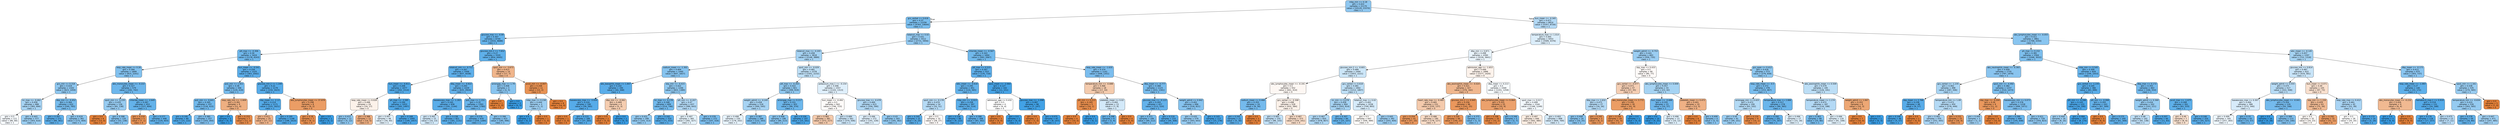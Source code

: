 digraph Tree {
node [shape=box, style="filled, rounded", color="black", fontname="helvetica"] ;
edge [fontname="helvetica"] ;
0 [label="mbp_min <= 0.18\ngini = 0.422\nsamples = 21170\nvalue = [10120, 23370]\nclass = 1", fillcolor="#8fc7f0"] ;
1 [label="gcs_verbal <= 0.618\ngini = 0.37\nsamples = 12256\nvalue = [4763, 14644]\nclass = 1", fillcolor="#79bded"] ;
0 -> 1 [labeldistance=2.5, labelangle=45, headlabel="True"] ;
2 [label="glucose_max <= -0.09\ngini = 0.307\nsamples = 6744\nvalue = [2032, 8688]\nclass = 1", fillcolor="#67b4eb"] ;
1 -> 2 ;
3 [label="ptt_max <= -0.306\ngini = 0.34\nsamples = 3424\nvalue = [1178, 4243]\nclass = 1", fillcolor="#70b8ec"] ;
2 -> 3 ;
4 [label="resp_rate_mean <= 0.26\ngini = 0.394\nsamples = 1899\nvalue = [815, 2201]\nclass = 1", fillcolor="#82c1ef"] ;
3 -> 4 ;
5 [label="gcs_min <= 0.318\ngini = 0.419\nsamples = 1320\nvalue = [623, 1459]\nclass = 1", fillcolor="#8ec7f0"] ;
4 -> 5 ;
6 [label="inr_max <= -0.462\ngini = 0.458\nsamples = 688\nvalue = [383, 694]\nclass = 1", fillcolor="#a6d3f3"] ;
5 -> 6 ;
7 [label="gini = 0.5\nsamples = 111\nvalue = [80, 84]\nclass = 1", fillcolor="#f6fafe"] ;
6 -> 7 ;
8 [label="gini = 0.443\nsamples = 577\nvalue = [303, 610]\nclass = 1", fillcolor="#9bcef2"] ;
6 -> 8 ;
9 [label="dbp_min <= -0.452\ngini = 0.364\nsamples = 632\nvalue = [240, 765]\nclass = 1", fillcolor="#77bced"] ;
5 -> 9 ;
10 [label="gini = 0.267\nsamples = 271\nvalue = [68, 361]\nclass = 1", fillcolor="#5eafea"] ;
9 -> 10 ;
11 [label="gini = 0.419\nsamples = 361\nvalue = [172, 404]\nclass = 1", fillcolor="#8dc7f0"] ;
9 -> 11 ;
12 [label="abs_monocytes_mean <= -0.222\ngini = 0.327\nsamples = 579\nvalue = [192, 742]\nclass = 1", fillcolor="#6cb6ec"] ;
4 -> 12 ;
13 [label="spo2_min <= -5.235\ngini = 0.435\nsamples = 126\nvalue = [65, 138]\nclass = 1", fillcolor="#96cbf1"] ;
12 -> 13 ;
14 [label="gini = 0.0\nsamples = 6\nvalue = [13, 0]\nclass = 0", fillcolor="#e58139"] ;
13 -> 14 ;
15 [label="gini = 0.398\nsamples = 120\nvalue = [52, 138]\nclass = 1", fillcolor="#84c2ef"] ;
13 -> 15 ;
16 [label="chloride_mean <= -2.645\ngini = 0.287\nsamples = 453\nvalue = [127, 604]\nclass = 1", fillcolor="#63b2ea"] ;
12 -> 16 ;
17 [label="gini = 0.219\nsamples = 5\nvalue = [7, 1]\nclass = 0", fillcolor="#e99355"] ;
16 -> 17 ;
18 [label="gini = 0.277\nsamples = 448\nvalue = [120, 603]\nclass = 1", fillcolor="#60b1ea"] ;
16 -> 18 ;
19 [label="bun_mean <= -0.541\ngini = 0.256\nsamples = 1525\nvalue = [363, 2042]\nclass = 1", fillcolor="#5caeea"] ;
3 -> 19 ;
20 [label="po2_min <= 1.921\ngini = 0.36\nsamples = 346\nvalue = [129, 419]\nclass = 1", fillcolor="#76bbed"] ;
19 -> 20 ;
21 [label="po2_min <= -0.641\ngini = 0.345\nsamples = 337\nvalue = [118, 415]\nclass = 1", fillcolor="#71b9ec"] ;
20 -> 21 ;
22 [label="gini = 0.195\nsamples = 80\nvalue = [15, 122]\nclass = 1", fillcolor="#51a9e8"] ;
21 -> 22 ;
23 [label="gini = 0.385\nsamples = 257\nvalue = [103, 293]\nclass = 1", fillcolor="#7fbfee"] ;
21 -> 23 ;
24 [label="resp_rate_min <= -1.609\ngini = 0.391\nsamples = 9\nvalue = [11, 4]\nclass = 0", fillcolor="#eeaf81"] ;
20 -> 24 ;
25 [label="gini = 0.0\nsamples = 2\nvalue = [0, 3]\nclass = 1", fillcolor="#399de5"] ;
24 -> 25 ;
26 [label="gini = 0.153\nsamples = 7\nvalue = [11, 1]\nclass = 0", fillcolor="#e78c4b"] ;
24 -> 26 ;
27 [label="glucose_min.2 <= 1.249\ngini = 0.22\nsamples = 1179\nvalue = [234, 1623]\nclass = 1", fillcolor="#56abe9"] ;
19 -> 27 ;
28 [label="sbp_mean <= -2.13\ngini = 0.214\nsamples = 1171\nvalue = [225, 1621]\nclass = 1", fillcolor="#54abe9"] ;
27 -> 28 ;
29 [label="gini = 0.411\nsamples = 25\nvalue = [27, 11]\nclass = 0", fillcolor="#f0b48a"] ;
28 -> 29 ;
30 [label="gini = 0.195\nsamples = 1146\nvalue = [198, 1610]\nclass = 1", fillcolor="#51a9e8"] ;
28 -> 30 ;
31 [label="abs_lymphocytes_mean <= 37.878\ngini = 0.298\nsamples = 8\nvalue = [9, 2]\nclass = 0", fillcolor="#eb9d65"] ;
27 -> 31 ;
32 [label="gini = 0.18\nsamples = 7\nvalue = [9, 1]\nclass = 0", fillcolor="#e88f4f"] ;
31 -> 32 ;
33 [label="gini = 0.0\nsamples = 1\nvalue = [0, 1]\nclass = 1", fillcolor="#399de5"] ;
31 -> 33 ;
34 [label="glucose_min.2 <= 7.652\ngini = 0.27\nsamples = 3320\nvalue = [854, 4445]\nclass = 1", fillcolor="#5fb0ea"] ;
2 -> 34 ;
35 [label="totalco2_min <= -0.711\ngini = 0.267\nsamples = 3306\nvalue = [837, 4438]\nclass = 1", fillcolor="#5eafea"] ;
34 -> 35 ;
36 [label="bun_mean <= -0.811\ngini = 0.208\nsamples = 1077\nvalue = [202, 1514]\nclass = 1", fillcolor="#53aae8"] ;
35 -> 36 ;
37 [label="resp_rate_mean <= 0.028\ngini = 0.498\nsamples = 24\nvalue = [19, 17]\nclass = 0", fillcolor="#fcf2ea"] ;
36 -> 37 ;
38 [label="gini = 0.415\nsamples = 12\nvalue = [5, 12]\nclass = 1", fillcolor="#8bc6f0"] ;
37 -> 38 ;
39 [label="gini = 0.388\nsamples = 12\nvalue = [14, 5]\nclass = 0", fillcolor="#eeae80"] ;
37 -> 39 ;
40 [label="ph_max <= -3.585\ngini = 0.194\nsamples = 1053\nvalue = [183, 1497]\nclass = 1", fillcolor="#51a9e8"] ;
36 -> 40 ;
41 [label="gini = 0.497\nsamples = 48\nvalue = [34, 40]\nclass = 1", fillcolor="#e1f0fb"] ;
40 -> 41 ;
42 [label="gini = 0.168\nsamples = 1005\nvalue = [149, 1457]\nclass = 1", fillcolor="#4da7e8"] ;
40 -> 42 ;
43 [label="dbp_mean <= -0.822\ngini = 0.293\nsamples = 2229\nvalue = [635, 2924]\nclass = 1", fillcolor="#64b2eb"] ;
35 -> 43 ;
44 [label="baseexcess_max <= -1.283\ngini = 0.245\nsamples = 836\nvalue = [191, 1144]\nclass = 1", fillcolor="#5aade9"] ;
43 -> 44 ;
45 [label="gini = 0.491\nsamples = 15\nvalue = [10, 13]\nclass = 1", fillcolor="#d1e8f9"] ;
44 -> 45 ;
46 [label="gini = 0.238\nsamples = 821\nvalue = [181, 1131]\nclass = 1", fillcolor="#59ade9"] ;
44 -> 46 ;
47 [label="po2_max <= 1.151\ngini = 0.32\nsamples = 1393\nvalue = [444, 1780]\nclass = 1", fillcolor="#6ab5eb"] ;
43 -> 47 ;
48 [label="gini = 0.279\nsamples = 970\nvalue = [259, 1284]\nclass = 1", fillcolor="#61b1ea"] ;
47 -> 48 ;
49 [label="gini = 0.396\nsamples = 423\nvalue = [185, 496]\nclass = 1", fillcolor="#83c2ef"] ;
47 -> 49 ;
50 [label="spo2_min <= -3.673\ngini = 0.413\nsamples = 14\nvalue = [17, 7]\nclass = 0", fillcolor="#f0b58b"] ;
34 -> 50 ;
51 [label="aniongap_max <= 1.79\ngini = 0.408\nsamples = 3\nvalue = [2, 5]\nclass = 1", fillcolor="#88c4ef"] ;
50 -> 51 ;
52 [label="gini = 0.0\nsamples = 1\nvalue = [2, 0]\nclass = 0", fillcolor="#e58139"] ;
51 -> 52 ;
53 [label="gini = 0.0\nsamples = 2\nvalue = [0, 5]\nclass = 1", fillcolor="#399de5"] ;
51 -> 53 ;
54 [label="pco2_min <= -0.007\ngini = 0.208\nsamples = 11\nvalue = [15, 2]\nclass = 0", fillcolor="#e89253"] ;
50 -> 54 ;
55 [label="mbp_max <= 0.238\ngini = 0.444\nsamples = 3\nvalue = [1, 2]\nclass = 1", fillcolor="#9ccef2"] ;
54 -> 55 ;
56 [label="gini = 0.0\nsamples = 2\nvalue = [0, 2]\nclass = 1", fillcolor="#399de5"] ;
55 -> 56 ;
57 [label="gini = 0.0\nsamples = 1\nvalue = [1, 0]\nclass = 0", fillcolor="#e58139"] ;
55 -> 57 ;
58 [label="gini = 0.0\nsamples = 8\nvalue = [14, 0]\nclass = 0", fillcolor="#e58139"] ;
54 -> 58 ;
59 [label="totalco2_max <= 0.02\ngini = 0.431\nsamples = 5512\nvalue = [2731, 5956]\nclass = 1", fillcolor="#94caf1"] ;
1 -> 59 ;
60 [label="totalco2_max <= -0.205\ngini = 0.458\nsamples = 3818\nvalue = [2148, 3889]\nclass = 1", fillcolor="#a6d3f3"] ;
59 -> 60 ;
61 [label="sodium_mean <= -1.302\ngini = 0.404\nsamples = 1440\nvalue = [647, 1657]\nclass = 1", fillcolor="#86c3ef"] ;
60 -> 61 ;
62 [label="abs_basophils_mean <= 1.847\ngini = 0.242\nsamples = 194\nvalue = [44, 268]\nclass = 1", fillcolor="#5aade9"] ;
61 -> 62 ;
63 [label="baseexcess_max <= -3.934\ngini = 0.224\nsamples = 190\nvalue = [39, 265]\nclass = 1", fillcolor="#56abe9"] ;
62 -> 63 ;
64 [label="gini = 0.0\nsamples = 1\nvalue = [2, 0]\nclass = 0", fillcolor="#e58139"] ;
63 -> 64 ;
65 [label="gini = 0.215\nsamples = 189\nvalue = [37, 265]\nclass = 1", fillcolor="#55abe9"] ;
63 -> 65 ;
66 [label="dbp_min <= -0.061\ngini = 0.469\nsamples = 4\nvalue = [5, 3]\nclass = 0", fillcolor="#f5cdb0"] ;
62 -> 66 ;
67 [label="gini = 0.0\nsamples = 2\nvalue = [5, 0]\nclass = 0", fillcolor="#e58139"] ;
66 -> 67 ;
68 [label="gini = 0.0\nsamples = 2\nvalue = [0, 3]\nclass = 1", fillcolor="#399de5"] ;
66 -> 68 ;
69 [label="sbp_min <= -0.415\ngini = 0.422\nsamples = 1246\nvalue = [603, 1389]\nclass = 1", fillcolor="#8fc8f0"] ;
61 -> 69 ;
70 [label="inr_max <= -0.178\ngini = 0.346\nsamples = 609\nvalue = [214, 746]\nclass = 1", fillcolor="#72b9ec"] ;
69 -> 70 ;
71 [label="gini = 0.431\nsamples = 299\nvalue = [143, 313]\nclass = 1", fillcolor="#93caf1"] ;
70 -> 71 ;
72 [label="gini = 0.242\nsamples = 310\nvalue = [71, 433]\nclass = 1", fillcolor="#59ade9"] ;
70 -> 72 ;
73 [label="ptt_min <= -0.207\ngini = 0.47\nsamples = 637\nvalue = [389, 643]\nclass = 1", fillcolor="#b1d8f5"] ;
69 -> 73 ;
74 [label="gini = 0.497\nsamples = 365\nvalue = [282, 327]\nclass = 1", fillcolor="#e4f2fb"] ;
73 -> 74 ;
75 [label="gini = 0.378\nsamples = 272\nvalue = [107, 316]\nclass = 1", fillcolor="#7cbeee"] ;
73 -> 75 ;
76 [label="spo2_min <= -0.029\ngini = 0.481\nsamples = 2378\nvalue = [1501, 2232]\nclass = 1", fillcolor="#bedff6"] ;
60 -> 76 ;
77 [label="ptt_max <= -0.263\ngini = 0.422\nsamples = 821\nvalue = [399, 919]\nclass = 1", fillcolor="#8fc8f0"] ;
76 -> 77 ;
78 [label="weight_admit <= -0.245\ngini = 0.458\nsamples = 518\nvalue = [300, 545]\nclass = 1", fillcolor="#a6d3f3"] ;
77 -> 78 ;
79 [label="gini = 0.498\nsamples = 230\nvalue = [178, 202]\nclass = 1", fillcolor="#e7f3fc"] ;
78 -> 79 ;
80 [label="gini = 0.387\nsamples = 288\nvalue = [122, 343]\nclass = 1", fillcolor="#7fc0ee"] ;
78 -> 80 ;
81 [label="aniongap_max <= 0.217\ngini = 0.331\nsamples = 303\nvalue = [99, 374]\nclass = 1", fillcolor="#6db7ec"] ;
77 -> 81 ;
82 [label="gini = 0.406\nsamples = 196\nvalue = [84, 213]\nclass = 1", fillcolor="#87c4ef"] ;
81 -> 82 ;
83 [label="gini = 0.156\nsamples = 107\nvalue = [15, 161]\nclass = 1", fillcolor="#4ba6e7"] ;
81 -> 83 ;
84 [label="potassium_max.1 <= -0.154\ngini = 0.496\nsamples = 1557\nvalue = [1102, 1313]\nclass = 1", fillcolor="#dfeffb"] ;
76 -> 84 ;
85 [label="bun_mean <= -0.492\ngini = 0.5\nsamples = 942\nvalue = [746, 723]\nclass = 0", fillcolor="#fefbf9"] ;
84 -> 85 ;
86 [label="gini = 0.465\nsamples = 381\nvalue = [372, 217]\nclass = 0", fillcolor="#f4caac"] ;
85 -> 86 ;
87 [label="gini = 0.489\nsamples = 561\nvalue = [374, 506]\nclass = 1", fillcolor="#cbe5f8"] ;
85 -> 87 ;
88 [label="glucose_max <= -0.478\ngini = 0.469\nsamples = 615\nvalue = [356, 590]\nclass = 1", fillcolor="#b0d8f5"] ;
84 -> 88 ;
89 [label="gini = 0.496\nsamples = 272\nvalue = [191, 228]\nclass = 1", fillcolor="#dfeffb"] ;
88 -> 89 ;
90 [label="gini = 0.43\nsamples = 343\nvalue = [165, 362]\nclass = 1", fillcolor="#93caf1"] ;
88 -> 90 ;
91 [label="chloride_mean <= -0.567\ngini = 0.343\nsamples = 1694\nvalue = [583, 2067]\nclass = 1", fillcolor="#71b9ec"] ;
59 -> 91 ;
92 [label="ptt_max <= 0.515\ngini = 0.267\nsamples = 553\nvalue = [135, 716]\nclass = 1", fillcolor="#5eafea"] ;
91 -> 92 ;
93 [label="wbc_mean <= -0.616\ngini = 0.295\nsamples = 451\nvalue = [124, 565]\nclass = 1", fillcolor="#64b3eb"] ;
92 -> 93 ;
94 [label="spo2_min <= -0.178\ngini = 0.474\nsamples = 54\nvalue = [32, 51]\nclass = 1", fillcolor="#b5daf5"] ;
93 -> 94 ;
95 [label="gini = 0.245\nsamples = 22\nvalue = [4, 24]\nclass = 1", fillcolor="#5aade9"] ;
94 -> 95 ;
96 [label="gini = 0.5\nsamples = 32\nvalue = [28, 27]\nclass = 0", fillcolor="#fefaf8"] ;
94 -> 96 ;
97 [label="mbp_min <= -0.915\ngini = 0.258\nsamples = 397\nvalue = [92, 514]\nclass = 1", fillcolor="#5cafea"] ;
93 -> 97 ;
98 [label="gini = 0.128\nsamples = 89\nvalue = [9, 122]\nclass = 1", fillcolor="#48a4e7"] ;
97 -> 98 ;
99 [label="gini = 0.288\nsamples = 308\nvalue = [83, 392]\nclass = 1", fillcolor="#63b2eb"] ;
97 -> 99 ;
100 [label="spo2_mean <= -2.064\ngini = 0.127\nsamples = 102\nvalue = [11, 151]\nclass = 1", fillcolor="#47a4e7"] ;
92 -> 100 ;
101 [label="admission_age <= 0.432\ngini = 0.5\nsamples = 4\nvalue = [4, 4]\nclass = 0", fillcolor="#ffffff"] ;
100 -> 101 ;
102 [label="gini = 0.0\nsamples = 3\nvalue = [4, 0]\nclass = 0", fillcolor="#e58139"] ;
101 -> 102 ;
103 [label="gini = 0.0\nsamples = 1\nvalue = [0, 4]\nclass = 1", fillcolor="#399de5"] ;
101 -> 103 ;
104 [label="glucose_max <= -1.098\ngini = 0.087\nsamples = 98\nvalue = [7, 147]\nclass = 1", fillcolor="#42a2e6"] ;
100 -> 104 ;
105 [label="gini = 0.0\nsamples = 1\nvalue = [1, 0]\nclass = 0", fillcolor="#e58139"] ;
104 -> 105 ;
106 [label="gini = 0.075\nsamples = 97\nvalue = [6, 147]\nclass = 1", fillcolor="#41a1e6"] ;
104 -> 106 ;
107 [label="resp_rate_mean <= -1.635\ngini = 0.374\nsamples = 1141\nvalue = [448, 1351]\nclass = 1", fillcolor="#7bbdee"] ;
91 -> 107 ;
108 [label="temperature_min <= -0.688\ngini = 0.466\nsamples = 18\nvalue = [17, 10]\nclass = 0", fillcolor="#f4cbad"] ;
107 -> 108 ;
109 [label="ptt_min <= 0.213\ngini = 0.165\nsamples = 5\nvalue = [10, 1]\nclass = 0", fillcolor="#e88e4d"] ;
108 -> 109 ;
110 [label="gini = 0.0\nsamples = 4\nvalue = [10, 0]\nclass = 0", fillcolor="#e58139"] ;
109 -> 110 ;
111 [label="gini = 0.0\nsamples = 1\nvalue = [0, 1]\nclass = 1", fillcolor="#399de5"] ;
109 -> 111 ;
112 [label="platelets_mean <= 0.02\ngini = 0.492\nsamples = 13\nvalue = [7, 9]\nclass = 1", fillcolor="#d3e9f9"] ;
108 -> 112 ;
113 [label="gini = 0.298\nsamples = 9\nvalue = [2, 9]\nclass = 1", fillcolor="#65b3eb"] ;
112 -> 113 ;
114 [label="gini = 0.0\nsamples = 4\nvalue = [5, 0]\nclass = 0", fillcolor="#e58139"] ;
112 -> 114 ;
115 [label="dbp_mean <= -0.777\ngini = 0.368\nsamples = 1123\nvalue = [431, 1341]\nclass = 1", fillcolor="#79bced"] ;
107 -> 115 ;
116 [label="glucose_max <= -0.123\ngini = 0.293\nsamples = 427\nvalue = [113, 520]\nclass = 1", fillcolor="#64b2eb"] ;
115 -> 116 ;
117 [label="gini = 0.371\nsamples = 194\nvalue = [69, 212]\nclass = 1", fillcolor="#79bded"] ;
116 -> 117 ;
118 [label="gini = 0.219\nsamples = 233\nvalue = [44, 308]\nclass = 1", fillcolor="#55abe9"] ;
116 -> 118 ;
119 [label="weight_admit <= 0.942\ngini = 0.402\nsamples = 696\nvalue = [318, 821]\nclass = 1", fillcolor="#86c3ef"] ;
115 -> 119 ;
120 [label="gini = 0.435\nsamples = 579\nvalue = [303, 643]\nclass = 1", fillcolor="#96cbf1"] ;
119 -> 120 ;
121 [label="gini = 0.143\nsamples = 117\nvalue = [15, 178]\nclass = 1", fillcolor="#4aa5e7"] ;
119 -> 121 ;
122 [label="bun_mean <= -0.345\ngini = 0.471\nsamples = 8914\nvalue = [5357, 8726]\nclass = 1", fillcolor="#b3d9f5"] ;
0 -> 122 [labeldistance=2.5, labelangle=-45, headlabel="False"] ;
123 [label="temperature_max <= 1.014\ngini = 0.495\nsamples = 5053\nvalue = [3589, 4376]\nclass = 1", fillcolor="#dbedfa"] ;
122 -> 123 ;
124 [label="dbp_min <= 0.871\ngini = 0.498\nsamples = 4390\nvalue = [3230, 3641]\nclass = 1", fillcolor="#e9f4fc"] ;
123 -> 124 ;
125 [label="glucose_min.2 <= -0.601\ngini = 0.489\nsamples = 2494\nvalue = [1653, 2221]\nclass = 1", fillcolor="#cce6f8"] ;
124 -> 125 ;
126 [label="abs_lymphocytes_mean <= -0.191\ngini = 0.5\nsamples = 552\nvalue = [441, 414]\nclass = 0", fillcolor="#fdf7f3"] ;
125 -> 126 ;
127 [label="sodium_mean <= 0.466\ngini = 0.355\nsamples = 24\nvalue = [9, 30]\nclass = 1", fillcolor="#74baed"] ;
126 -> 127 ;
128 [label="gini = 0.245\nsamples = 21\nvalue = [5, 30]\nclass = 1", fillcolor="#5aade9"] ;
127 -> 128 ;
129 [label="gini = 0.0\nsamples = 3\nvalue = [4, 0]\nclass = 0", fillcolor="#e58139"] ;
127 -> 129 ;
130 [label="gcs_verbal <= -0.308\ngini = 0.498\nsamples = 528\nvalue = [432, 384]\nclass = 0", fillcolor="#fcf1e9"] ;
126 -> 130 ;
131 [label="gini = 0.483\nsamples = 155\nvalue = [98, 143]\nclass = 1", fillcolor="#c1e0f7"] ;
130 -> 131 ;
132 [label="gini = 0.487\nsamples = 373\nvalue = [334, 241]\nclass = 0", fillcolor="#f8dcc8"] ;
130 -> 132 ;
133 [label="gcs_verbal <= 0.618\ngini = 0.481\nsamples = 1942\nvalue = [1212, 1807]\nclass = 1", fillcolor="#bedff6"] ;
125 -> 133 ;
134 [label="inr_min <= 0.078\ngini = 0.458\nsamples = 904\nvalue = [503, 914]\nclass = 1", fillcolor="#a6d3f3"] ;
133 -> 134 ;
135 [label="gini = 0.467\nsamples = 820\nvalue = [478, 807]\nclass = 1", fillcolor="#aed7f4"] ;
134 -> 135 ;
136 [label="gini = 0.307\nsamples = 84\nvalue = [25, 107]\nclass = 1", fillcolor="#67b4eb"] ;
134 -> 136 ;
137 [label="totalco2_max <= 0.02\ngini = 0.493\nsamples = 1038\nvalue = [709, 893]\nclass = 1", fillcolor="#d6ebfa"] ;
133 -> 137 ;
138 [label="gini = 0.5\nsamples = 647\nvalue = [506, 489]\nclass = 0", fillcolor="#fefbf8"] ;
137 -> 138 ;
139 [label="gini = 0.445\nsamples = 391\nvalue = [203, 404]\nclass = 1", fillcolor="#9ccef2"] ;
137 -> 139 ;
140 [label="admission_age <= -1.653\ngini = 0.499\nsamples = 1896\nvalue = [1577, 1420]\nclass = 0", fillcolor="#fcf2eb"] ;
124 -> 140 ;
141 [label="abs_eosinophils_mean <= -0.024\ngini = 0.421\nsamples = 327\nvalue = [376, 162]\nclass = 0", fillcolor="#f0b78e"] ;
140 -> 141 ;
142 [label="heart_rate_max <= -0.485\ngini = 0.465\nsamples = 231\nvalue = [235, 137]\nclass = 0", fillcolor="#f4caac"] ;
141 -> 142 ;
143 [label="gini = 0.254\nsamples = 41\nvalue = [57, 10]\nclass = 0", fillcolor="#ea975c"] ;
142 -> 143 ;
144 [label="gini = 0.486\nsamples = 190\nvalue = [178, 127]\nclass = 0", fillcolor="#f8dbc6"] ;
142 -> 144 ;
145 [label="glucose_min.2 <= 0.945\ngini = 0.256\nsamples = 96\nvalue = [141, 25]\nclass = 0", fillcolor="#ea975c"] ;
141 -> 145 ;
146 [label="gini = 0.235\nsamples = 94\nvalue = [140, 22]\nclass = 0", fillcolor="#e99558"] ;
145 -> 146 ;
147 [label="gini = 0.375\nsamples = 2\nvalue = [1, 3]\nclass = 1", fillcolor="#7bbeee"] ;
145 -> 147 ;
148 [label="dbp_mean <= 0.213\ngini = 0.5\nsamples = 1569\nvalue = [1201, 1258]\nclass = 1", fillcolor="#f6fbfe"] ;
140 -> 148 ;
149 [label="abs_lymphocytes_mean <= 0.064\ngini = 0.325\nsamples = 25\nvalue = [35, 9]\nclass = 0", fillcolor="#eca16c"] ;
148 -> 149 ;
150 [label="gini = 0.108\nsamples = 20\nvalue = [33, 2]\nclass = 0", fillcolor="#e78945"] ;
149 -> 150 ;
151 [label="gini = 0.346\nsamples = 5\nvalue = [2, 7]\nclass = 1", fillcolor="#72b9ec"] ;
149 -> 151 ;
152 [label="spo2_max <= 0.017\ngini = 0.499\nsamples = 1544\nvalue = [1166, 1249]\nclass = 1", fillcolor="#f2f8fd"] ;
148 -> 152 ;
153 [label="gini = 0.497\nsamples = 646\nvalue = [562, 480]\nclass = 0", fillcolor="#fbede2"] ;
152 -> 153 ;
154 [label="gini = 0.493\nsamples = 898\nvalue = [604, 769]\nclass = 1", fillcolor="#d5eaf9"] ;
152 -> 154 ;
155 [label="weight_admit <= -0.753\ngini = 0.441\nsamples = 663\nvalue = [359, 735]\nclass = 1", fillcolor="#9acdf2"] ;
123 -> 155 ;
156 [label="sbp_max <= 0.433\ngini = 0.5\nsamples = 90\nvalue = [80, 77]\nclass = 0", fillcolor="#fefaf8"] ;
155 -> 156 ;
157 [label="gcs_verbal <= -0.077\ngini = 0.471\nsamples = 57\nvalue = [57, 35]\nclass = 0", fillcolor="#f5ceb3"] ;
156 -> 157 ;
158 [label="dbp_max <= 1.632\ngini = 0.472\nsamples = 27\nvalue = [16, 26]\nclass = 1", fillcolor="#b3d9f5"] ;
157 -> 158 ;
159 [label="gini = 0.408\nsamples = 24\nvalue = [10, 25]\nclass = 1", fillcolor="#88c4ef"] ;
158 -> 159 ;
160 [label="gini = 0.245\nsamples = 3\nvalue = [6, 1]\nclass = 0", fillcolor="#e9965a"] ;
158 -> 160 ;
161 [label="abs_monocytes_mean <= 3.772\ngini = 0.295\nsamples = 30\nvalue = [41, 9]\nclass = 0", fillcolor="#eb9d64"] ;
157 -> 161 ;
162 [label="gini = 0.194\nsamples = 29\nvalue = [41, 5]\nclass = 0", fillcolor="#e89051"] ;
161 -> 162 ;
163 [label="gini = 0.0\nsamples = 1\nvalue = [0, 4]\nclass = 1", fillcolor="#399de5"] ;
161 -> 163 ;
164 [label="abs_lymphocytes_mean <= 0.009\ngini = 0.457\nsamples = 33\nvalue = [23, 42]\nclass = 1", fillcolor="#a5d3f3"] ;
156 -> 164 ;
165 [label="bun_mean <= -0.688\ngini = 0.335\nsamples = 23\nvalue = [10, 37]\nclass = 1", fillcolor="#6fb7ec"] ;
164 -> 165 ;
166 [label="gini = 0.0\nsamples = 10\nvalue = [0, 25]\nclass = 1", fillcolor="#399de5"] ;
165 -> 166 ;
167 [label="gini = 0.496\nsamples = 13\nvalue = [10, 12]\nclass = 1", fillcolor="#deeffb"] ;
165 -> 167 ;
168 [label="platelets_mean <= 0.472\ngini = 0.401\nsamples = 10\nvalue = [13, 5]\nclass = 0", fillcolor="#efb185"] ;
164 -> 168 ;
169 [label="gini = 0.0\nsamples = 6\nvalue = [11, 0]\nclass = 0", fillcolor="#e58139"] ;
168 -> 169 ;
170 [label="gini = 0.408\nsamples = 4\nvalue = [2, 5]\nclass = 1", fillcolor="#88c4ef"] ;
168 -> 170 ;
171 [label="gcs_eyes <= 0.412\ngini = 0.418\nsamples = 573\nvalue = [279, 658]\nclass = 1", fillcolor="#8dc7f0"] ;
155 -> 171 ;
172 [label="resp_rate_mean <= -0.5\ngini = 0.372\nsamples = 378\nvalue = [153, 467]\nclass = 1", fillcolor="#7abdee"] ;
171 -> 172 ;
173 [label="aniongap_min <= 0.425\ngini = 0.472\nsamples = 100\nvalue = [63, 102]\nclass = 1", fillcolor="#b3daf5"] ;
172 -> 173 ;
174 [label="gini = 0.44\nsamples = 91\nvalue = [49, 101]\nclass = 1", fillcolor="#99cdf2"] ;
173 -> 174 ;
175 [label="gini = 0.124\nsamples = 9\nvalue = [14, 1]\nclass = 0", fillcolor="#e78a47"] ;
173 -> 175 ;
176 [label="temperature_max <= 2.886\ngini = 0.317\nsamples = 278\nvalue = [90, 365]\nclass = 1", fillcolor="#6ab5eb"] ;
172 -> 176 ;
177 [label="gini = 0.292\nsamples = 261\nvalue = [75, 347]\nclass = 1", fillcolor="#64b2eb"] ;
176 -> 177 ;
178 [label="gini = 0.496\nsamples = 17\nvalue = [15, 18]\nclass = 1", fillcolor="#deeffb"] ;
176 -> 178 ;
179 [label="abs_eosinophils_mean <= 0.509\ngini = 0.479\nsamples = 195\nvalue = [126, 191]\nclass = 1", fillcolor="#bcdef6"] ;
171 -> 179 ;
180 [label="temperature_mean <= 1.174\ngini = 0.472\nsamples = 187\nvalue = [116, 188]\nclass = 1", fillcolor="#b3d9f5"] ;
179 -> 180 ;
181 [label="gini = 0.363\nsamples = 68\nvalue = [25, 80]\nclass = 1", fillcolor="#77bced"] ;
180 -> 181 ;
182 [label="gini = 0.496\nsamples = 119\nvalue = [91, 108]\nclass = 1", fillcolor="#e0f0fb"] ;
180 -> 182 ;
183 [label="weight_admit <= 1.067\ngini = 0.355\nsamples = 8\nvalue = [10, 3]\nclass = 0", fillcolor="#eda774"] ;
179 -> 183 ;
184 [label="gini = 0.0\nsamples = 7\nvalue = [10, 0]\nclass = 0", fillcolor="#e58139"] ;
183 -> 184 ;
185 [label="gini = 0.0\nsamples = 1\nvalue = [0, 3]\nclass = 1", fillcolor="#399de5"] ;
183 -> 185 ;
186 [label="abs_lymphocytes_mean <= -0.055\ngini = 0.411\nsamples = 3861\nvalue = [1768, 4350]\nclass = 1", fillcolor="#89c5f0"] ;
122 -> 186 ;
187 [label="ph_max <= 0.152\ngini = 0.381\nsamples = 2564\nvalue = [1046, 3032]\nclass = 1", fillcolor="#7dbfee"] ;
186 -> 187 ;
188 [label="abs_neutrophils_mean <= -0.393\ngini = 0.409\nsamples = 1735\nvalue = [797, 1979]\nclass = 1", fillcolor="#89c4ef"] ;
187 -> 188 ;
189 [label="gcs_verbal <= -1.235\ngini = 0.462\nsamples = 498\nvalue = [287, 506]\nclass = 1", fillcolor="#a9d5f4"] ;
188 -> 189 ;
190 [label="sbp_mean <= 2.768\ngini = 0.236\nsamples = 48\nvalue = [9, 57]\nclass = 1", fillcolor="#58ace9"] ;
189 -> 190 ;
191 [label="gini = 0.148\nsamples = 46\nvalue = [5, 57]\nclass = 1", fillcolor="#4aa6e7"] ;
190 -> 191 ;
192 [label="gini = 0.0\nsamples = 2\nvalue = [4, 0]\nclass = 0", fillcolor="#e58139"] ;
190 -> 192 ;
193 [label="temperature_min <= 1.09\ngini = 0.472\nsamples = 450\nvalue = [278, 449]\nclass = 1", fillcolor="#b4daf5"] ;
189 -> 193 ;
194 [label="gini = 0.462\nsamples = 435\nvalue = [252, 445]\nclass = 1", fillcolor="#a9d4f4"] ;
193 -> 194 ;
195 [label="gini = 0.231\nsamples = 15\nvalue = [26, 4]\nclass = 0", fillcolor="#e99457"] ;
193 -> 195 ;
196 [label="spo2_min <= -4.492\ngini = 0.382\nsamples = 1237\nvalue = [510, 1473]\nclass = 1", fillcolor="#7ebfee"] ;
188 -> 196 ;
197 [label="sbp_max <= -0.204\ngini = 0.26\nsamples = 9\nvalue = [11, 2]\nclass = 0", fillcolor="#ea985d"] ;
196 -> 197 ;
198 [label="gini = 0.444\nsamples = 3\nvalue = [1, 2]\nclass = 1", fillcolor="#9ccef2"] ;
197 -> 198 ;
199 [label="gini = 0.0\nsamples = 6\nvalue = [10, 0]\nclass = 0", fillcolor="#e58139"] ;
197 -> 199 ;
200 [label="baseexcess_min <= 0.073\ngini = 0.378\nsamples = 1228\nvalue = [499, 1471]\nclass = 1", fillcolor="#7cbeee"] ;
196 -> 200 ;
201 [label="gini = 0.299\nsamples = 499\nvalue = [145, 648]\nclass = 1", fillcolor="#65b3eb"] ;
200 -> 201 ;
202 [label="gini = 0.421\nsamples = 729\nvalue = [354, 823]\nclass = 1", fillcolor="#8ec7f0"] ;
200 -> 202 ;
203 [label="mbp_min <= 0.545\ngini = 0.309\nsamples = 829\nvalue = [249, 1053]\nclass = 1", fillcolor="#68b4eb"] ;
187 -> 203 ;
204 [label="gcs_verbal <= -1.235\ngini = 0.245\nsamples = 366\nvalue = [83, 499]\nclass = 1", fillcolor="#5aade9"] ;
203 -> 204 ;
205 [label="ptt_min <= -0.596\ngini = 0.143\nsamples = 123\nvalue = [16, 190]\nclass = 1", fillcolor="#4aa5e7"] ;
204 -> 205 ;
206 [label="gini = 0.444\nsamples = 16\nvalue = [8, 16]\nclass = 1", fillcolor="#9ccef2"] ;
205 -> 206 ;
207 [label="gini = 0.084\nsamples = 107\nvalue = [8, 174]\nclass = 1", fillcolor="#42a2e6"] ;
205 -> 207 ;
208 [label="ptt_min <= -0.998\ngini = 0.293\nsamples = 243\nvalue = [67, 309]\nclass = 1", fillcolor="#64b2eb"] ;
204 -> 208 ;
209 [label="gini = 0.0\nsamples = 3\nvalue = [6, 0]\nclass = 0", fillcolor="#e58139"] ;
208 -> 209 ;
210 [label="gini = 0.275\nsamples = 240\nvalue = [61, 309]\nclass = 1", fillcolor="#60b0ea"] ;
208 -> 210 ;
211 [label="dbp_max <= 0.172\ngini = 0.355\nsamples = 463\nvalue = [166, 554]\nclass = 1", fillcolor="#74baed"] ;
203 -> 211 ;
212 [label="weight_admit <= 0.369\ngini = 0.434\nsamples = 202\nvalue = [103, 221]\nclass = 1", fillcolor="#95cbf1"] ;
211 -> 212 ;
213 [label="gini = 0.48\nsamples = 142\nvalue = [92, 138]\nclass = 1", fillcolor="#bddef6"] ;
212 -> 213 ;
214 [label="gini = 0.207\nsamples = 60\nvalue = [11, 83]\nclass = 1", fillcolor="#53aae8"] ;
212 -> 214 ;
215 [label="pco2_max <= -1.675\ngini = 0.268\nsamples = 261\nvalue = [63, 333]\nclass = 1", fillcolor="#5eb0ea"] ;
211 -> 215 ;
216 [label="gini = 0.49\nsamples = 7\nvalue = [8, 6]\nclass = 0", fillcolor="#f8e0ce"] ;
215 -> 216 ;
217 [label="gini = 0.246\nsamples = 254\nvalue = [55, 327]\nclass = 1", fillcolor="#5aade9"] ;
215 -> 217 ;
218 [label="wbc_mean <= -0.145\ngini = 0.457\nsamples = 1297\nvalue = [722, 1318]\nclass = 1", fillcolor="#a5d3f3"] ;
186 -> 218 ;
219 [label="glucose_min <= 0.814\ngini = 0.487\nsamples = 622\nvalue = [419, 581]\nclass = 1", fillcolor="#c8e4f8"] ;
218 -> 219 ;
220 [label="weight_admit <= 0.555\ngini = 0.475\nsamples = 517\nvalue = [322, 508]\nclass = 1", fillcolor="#b7dbf5"] ;
219 -> 220 ;
221 [label="baseexcess_max <= 0.307\ngini = 0.494\nsamples = 388\nvalue = [272, 340]\nclass = 1", fillcolor="#d7ebfa"] ;
220 -> 221 ;
222 [label="gini = 0.499\nsamples = 345\nvalue = [257, 283]\nclass = 1", fillcolor="#edf6fd"] ;
221 -> 222 ;
223 [label="gini = 0.33\nsamples = 43\nvalue = [15, 57]\nclass = 1", fillcolor="#6db7ec"] ;
221 -> 223 ;
224 [label="abs_lymphocytes_mean <= -0.041\ngini = 0.354\nsamples = 129\nvalue = [50, 168]\nclass = 1", fillcolor="#74baed"] ;
220 -> 224 ;
225 [label="gini = 0.0\nsamples = 16\nvalue = [0, 28]\nclass = 1", fillcolor="#399de5"] ;
224 -> 225 ;
226 [label="gini = 0.388\nsamples = 113\nvalue = [50, 140]\nclass = 1", fillcolor="#80c0ee"] ;
224 -> 226 ;
227 [label="bun_mean <= 0.071\ngini = 0.49\nsamples = 105\nvalue = [97, 73]\nclass = 0", fillcolor="#f9e0ce"] ;
219 -> 227 ;
228 [label="sbp_min <= 1.159\ngini = 0.429\nsamples = 63\nvalue = [75, 34]\nclass = 0", fillcolor="#f1ba93"] ;
227 -> 228 ;
229 [label="gini = 0.5\nsamples = 32\nvalue = [24, 23]\nclass = 0", fillcolor="#fefaf7"] ;
228 -> 229 ;
230 [label="gini = 0.292\nsamples = 31\nvalue = [51, 11]\nclass = 0", fillcolor="#eb9c64"] ;
228 -> 230 ;
231 [label="resp_rate_max <= 0.412\ngini = 0.461\nsamples = 42\nvalue = [22, 39]\nclass = 1", fillcolor="#a9d4f4"] ;
227 -> 231 ;
232 [label="gini = 0.5\nsamples = 28\nvalue = [20, 20]\nclass = 0", fillcolor="#ffffff"] ;
231 -> 232 ;
233 [label="gini = 0.172\nsamples = 14\nvalue = [2, 19]\nclass = 1", fillcolor="#4ea7e8"] ;
231 -> 233 ;
234 [label="dbp_mean <= -0.173\ngini = 0.413\nsamples = 675\nvalue = [303, 737]\nclass = 1", fillcolor="#8ac5f0"] ;
218 -> 234 ;
235 [label="resp_rate_mean <= -1.083\ngini = 0.27\nsamples = 140\nvalue = [33, 172]\nclass = 1", fillcolor="#5fb0ea"] ;
234 -> 235 ;
236 [label="abs_monocytes_mean <= -0.232\ngini = 0.426\nsamples = 9\nvalue = [9, 4]\nclass = 0", fillcolor="#f1b991"] ;
235 -> 236 ;
237 [label="gini = 0.0\nsamples = 3\nvalue = [0, 4]\nclass = 1", fillcolor="#399de5"] ;
236 -> 237 ;
238 [label="gini = 0.0\nsamples = 6\nvalue = [9, 0]\nclass = 0", fillcolor="#e58139"] ;
236 -> 238 ;
239 [label="hematocrit_max.1 <= 0.919\ngini = 0.219\nsamples = 131\nvalue = [24, 168]\nclass = 1", fillcolor="#55abe9"] ;
235 -> 239 ;
240 [label="gini = 0.176\nsamples = 118\nvalue = [17, 157]\nclass = 1", fillcolor="#4ea8e8"] ;
239 -> 240 ;
241 [label="gini = 0.475\nsamples = 13\nvalue = [7, 11]\nclass = 1", fillcolor="#b7dbf6"] ;
239 -> 241 ;
242 [label="spo2_min <= 1.161\ngini = 0.438\nsamples = 535\nvalue = [270, 565]\nclass = 1", fillcolor="#98ccf1"] ;
234 -> 242 ;
243 [label="temperature_min <= -0.634\ngini = 0.433\nsamples = 530\nvalue = [263, 565]\nclass = 1", fillcolor="#95cbf1"] ;
242 -> 243 ;
244 [label="gini = 0.278\nsamples = 59\nvalue = [16, 80]\nclass = 1", fillcolor="#61b1ea"] ;
243 -> 244 ;
245 [label="gini = 0.447\nsamples = 471\nvalue = [247, 485]\nclass = 1", fillcolor="#9ecff2"] ;
243 -> 245 ;
246 [label="gini = 0.0\nsamples = 5\nvalue = [7, 0]\nclass = 0", fillcolor="#e58139"] ;
242 -> 246 ;
}